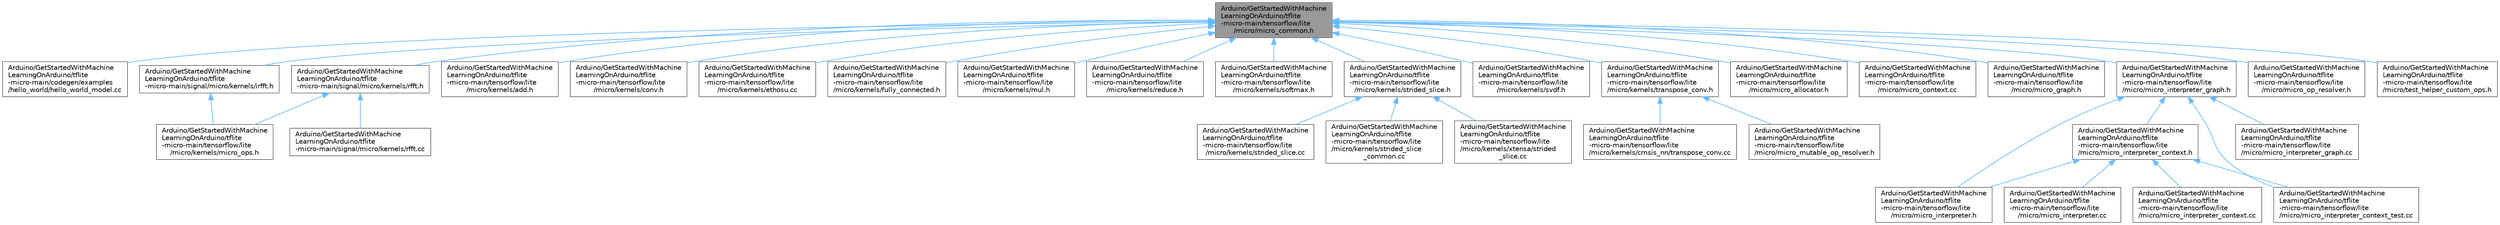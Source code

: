 digraph "Arduino/GetStartedWithMachineLearningOnArduino/tflite-micro-main/tensorflow/lite/micro/micro_common.h"
{
 // LATEX_PDF_SIZE
  bgcolor="transparent";
  edge [fontname=Helvetica,fontsize=10,labelfontname=Helvetica,labelfontsize=10];
  node [fontname=Helvetica,fontsize=10,shape=box,height=0.2,width=0.4];
  Node1 [id="Node000001",label="Arduino/GetStartedWithMachine\lLearningOnArduino/tflite\l-micro-main/tensorflow/lite\l/micro/micro_common.h",height=0.2,width=0.4,color="gray40", fillcolor="grey60", style="filled", fontcolor="black",tooltip=" "];
  Node1 -> Node2 [id="edge36_Node000001_Node000002",dir="back",color="steelblue1",style="solid",tooltip=" "];
  Node2 [id="Node000002",label="Arduino/GetStartedWithMachine\lLearningOnArduino/tflite\l-micro-main/codegen/examples\l/hello_world/hello_world_model.cc",height=0.2,width=0.4,color="grey40", fillcolor="white", style="filled",URL="$hello__world__model_8cc.html",tooltip=" "];
  Node1 -> Node3 [id="edge37_Node000001_Node000003",dir="back",color="steelblue1",style="solid",tooltip=" "];
  Node3 [id="Node000003",label="Arduino/GetStartedWithMachine\lLearningOnArduino/tflite\l-micro-main/signal/micro/kernels/irfft.h",height=0.2,width=0.4,color="grey40", fillcolor="white", style="filled",URL="$micro_2kernels_2irfft_8h.html",tooltip=" "];
  Node3 -> Node4 [id="edge38_Node000003_Node000004",dir="back",color="steelblue1",style="solid",tooltip=" "];
  Node4 [id="Node000004",label="Arduino/GetStartedWithMachine\lLearningOnArduino/tflite\l-micro-main/tensorflow/lite\l/micro/kernels/micro_ops.h",height=0.2,width=0.4,color="grey40", fillcolor="white", style="filled",URL="$_arduino_2_get_started_with_machine_learning_on_arduino_2tflite-micro-main_2tensorflow_2lite_2micro_2kernels_2micro__ops_8h.html",tooltip=" "];
  Node1 -> Node5 [id="edge39_Node000001_Node000005",dir="back",color="steelblue1",style="solid",tooltip=" "];
  Node5 [id="Node000005",label="Arduino/GetStartedWithMachine\lLearningOnArduino/tflite\l-micro-main/signal/micro/kernels/rfft.h",height=0.2,width=0.4,color="grey40", fillcolor="white", style="filled",URL="$micro_2kernels_2rfft_8h.html",tooltip=" "];
  Node5 -> Node6 [id="edge40_Node000005_Node000006",dir="back",color="steelblue1",style="solid",tooltip=" "];
  Node6 [id="Node000006",label="Arduino/GetStartedWithMachine\lLearningOnArduino/tflite\l-micro-main/signal/micro/kernels/rfft.cc",height=0.2,width=0.4,color="grey40", fillcolor="white", style="filled",URL="$rfft_8cc.html",tooltip=" "];
  Node5 -> Node4 [id="edge41_Node000005_Node000004",dir="back",color="steelblue1",style="solid",tooltip=" "];
  Node1 -> Node7 [id="edge42_Node000001_Node000007",dir="back",color="steelblue1",style="solid",tooltip=" "];
  Node7 [id="Node000007",label="Arduino/GetStartedWithMachine\lLearningOnArduino/tflite\l-micro-main/tensorflow/lite\l/micro/kernels/add.h",height=0.2,width=0.4,color="grey40", fillcolor="white", style="filled",URL="$_arduino_2_get_started_with_machine_learning_on_arduino_2tflite-micro-main_2tensorflow_2lite_2micro_2kernels_2add_8h.html",tooltip=" "];
  Node1 -> Node8 [id="edge43_Node000001_Node000008",dir="back",color="steelblue1",style="solid",tooltip=" "];
  Node8 [id="Node000008",label="Arduino/GetStartedWithMachine\lLearningOnArduino/tflite\l-micro-main/tensorflow/lite\l/micro/kernels/conv.h",height=0.2,width=0.4,color="grey40", fillcolor="white", style="filled",URL="$_arduino_2_get_started_with_machine_learning_on_arduino_2tflite-micro-main_2tensorflow_2lite_2micro_2kernels_2conv_8h.html",tooltip=" "];
  Node1 -> Node9 [id="edge44_Node000001_Node000009",dir="back",color="steelblue1",style="solid",tooltip=" "];
  Node9 [id="Node000009",label="Arduino/GetStartedWithMachine\lLearningOnArduino/tflite\l-micro-main/tensorflow/lite\l/micro/kernels/ethosu.cc",height=0.2,width=0.4,color="grey40", fillcolor="white", style="filled",URL="$ethosu_8cc.html",tooltip=" "];
  Node1 -> Node10 [id="edge45_Node000001_Node000010",dir="back",color="steelblue1",style="solid",tooltip=" "];
  Node10 [id="Node000010",label="Arduino/GetStartedWithMachine\lLearningOnArduino/tflite\l-micro-main/tensorflow/lite\l/micro/kernels/fully_connected.h",height=0.2,width=0.4,color="grey40", fillcolor="white", style="filled",URL="$_arduino_2_get_started_with_machine_learning_on_arduino_2tflite-micro-main_2tensorflow_2lite_2mi4d4d17c31cb7c0a3c97487c72609843b.html",tooltip=" "];
  Node1 -> Node11 [id="edge46_Node000001_Node000011",dir="back",color="steelblue1",style="solid",tooltip=" "];
  Node11 [id="Node000011",label="Arduino/GetStartedWithMachine\lLearningOnArduino/tflite\l-micro-main/tensorflow/lite\l/micro/kernels/mul.h",height=0.2,width=0.4,color="grey40", fillcolor="white", style="filled",URL="$_arduino_2_get_started_with_machine_learning_on_arduino_2tflite-micro-main_2tensorflow_2lite_2micro_2kernels_2mul_8h.html",tooltip=" "];
  Node1 -> Node12 [id="edge47_Node000001_Node000012",dir="back",color="steelblue1",style="solid",tooltip=" "];
  Node12 [id="Node000012",label="Arduino/GetStartedWithMachine\lLearningOnArduino/tflite\l-micro-main/tensorflow/lite\l/micro/kernels/reduce.h",height=0.2,width=0.4,color="grey40", fillcolor="white", style="filled",URL="$_arduino_2_get_started_with_machine_learning_on_arduino_2tflite-micro-main_2tensorflow_2lite_2micro_2kernels_2reduce_8h.html",tooltip=" "];
  Node1 -> Node13 [id="edge48_Node000001_Node000013",dir="back",color="steelblue1",style="solid",tooltip=" "];
  Node13 [id="Node000013",label="Arduino/GetStartedWithMachine\lLearningOnArduino/tflite\l-micro-main/tensorflow/lite\l/micro/kernels/softmax.h",height=0.2,width=0.4,color="grey40", fillcolor="white", style="filled",URL="$_arduino_2_get_started_with_machine_learning_on_arduino_2tflite-micro-main_2tensorflow_2lite_2micro_2kernels_2softmax_8h.html",tooltip=" "];
  Node1 -> Node14 [id="edge49_Node000001_Node000014",dir="back",color="steelblue1",style="solid",tooltip=" "];
  Node14 [id="Node000014",label="Arduino/GetStartedWithMachine\lLearningOnArduino/tflite\l-micro-main/tensorflow/lite\l/micro/kernels/strided_slice.h",height=0.2,width=0.4,color="grey40", fillcolor="white", style="filled",URL="$_arduino_2_get_started_with_machine_learning_on_arduino_2tflite-micro-main_2tensorflow_2lite_2micro_2kernels_2strided__slice_8h.html",tooltip=" "];
  Node14 -> Node15 [id="edge50_Node000014_Node000015",dir="back",color="steelblue1",style="solid",tooltip=" "];
  Node15 [id="Node000015",label="Arduino/GetStartedWithMachine\lLearningOnArduino/tflite\l-micro-main/tensorflow/lite\l/micro/kernels/strided_slice.cc",height=0.2,width=0.4,color="grey40", fillcolor="white", style="filled",URL="$strided__slice_8cc.html",tooltip=" "];
  Node14 -> Node16 [id="edge51_Node000014_Node000016",dir="back",color="steelblue1",style="solid",tooltip=" "];
  Node16 [id="Node000016",label="Arduino/GetStartedWithMachine\lLearningOnArduino/tflite\l-micro-main/tensorflow/lite\l/micro/kernels/strided_slice\l_common.cc",height=0.2,width=0.4,color="grey40", fillcolor="white", style="filled",URL="$strided__slice__common_8cc.html",tooltip=" "];
  Node14 -> Node17 [id="edge52_Node000014_Node000017",dir="back",color="steelblue1",style="solid",tooltip=" "];
  Node17 [id="Node000017",label="Arduino/GetStartedWithMachine\lLearningOnArduino/tflite\l-micro-main/tensorflow/lite\l/micro/kernels/xtensa/strided\l_slice.cc",height=0.2,width=0.4,color="grey40", fillcolor="white", style="filled",URL="$xtensa_2strided__slice_8cc.html",tooltip=" "];
  Node1 -> Node18 [id="edge53_Node000001_Node000018",dir="back",color="steelblue1",style="solid",tooltip=" "];
  Node18 [id="Node000018",label="Arduino/GetStartedWithMachine\lLearningOnArduino/tflite\l-micro-main/tensorflow/lite\l/micro/kernels/svdf.h",height=0.2,width=0.4,color="grey40", fillcolor="white", style="filled",URL="$_arduino_2_get_started_with_machine_learning_on_arduino_2tflite-micro-main_2tensorflow_2lite_2micro_2kernels_2svdf_8h.html",tooltip=" "];
  Node1 -> Node19 [id="edge54_Node000001_Node000019",dir="back",color="steelblue1",style="solid",tooltip=" "];
  Node19 [id="Node000019",label="Arduino/GetStartedWithMachine\lLearningOnArduino/tflite\l-micro-main/tensorflow/lite\l/micro/kernels/transpose_conv.h",height=0.2,width=0.4,color="grey40", fillcolor="white", style="filled",URL="$_arduino_2_get_started_with_machine_learning_on_arduino_2tflite-micro-main_2tensorflow_2lite_2mifd9ae5008c3d7d5d9b32ea9ea7382ac2.html",tooltip=" "];
  Node19 -> Node20 [id="edge55_Node000019_Node000020",dir="back",color="steelblue1",style="solid",tooltip=" "];
  Node20 [id="Node000020",label="Arduino/GetStartedWithMachine\lLearningOnArduino/tflite\l-micro-main/tensorflow/lite\l/micro/kernels/cmsis_nn/transpose_conv.cc",height=0.2,width=0.4,color="grey40", fillcolor="white", style="filled",URL="$cmsis__nn_2transpose__conv_8cc.html",tooltip=" "];
  Node19 -> Node21 [id="edge56_Node000019_Node000021",dir="back",color="steelblue1",style="solid",tooltip=" "];
  Node21 [id="Node000021",label="Arduino/GetStartedWithMachine\lLearningOnArduino/tflite\l-micro-main/tensorflow/lite\l/micro/micro_mutable_op_resolver.h",height=0.2,width=0.4,color="grey40", fillcolor="white", style="filled",URL="$_arduino_2_get_started_with_machine_learning_on_arduino_2tflite-micro-main_2tensorflow_2lite_2miccd0ee3228a04dbd7b87053d9cebd437.html",tooltip=" "];
  Node1 -> Node22 [id="edge57_Node000001_Node000022",dir="back",color="steelblue1",style="solid",tooltip=" "];
  Node22 [id="Node000022",label="Arduino/GetStartedWithMachine\lLearningOnArduino/tflite\l-micro-main/tensorflow/lite\l/micro/micro_allocator.h",height=0.2,width=0.4,color="grey40", fillcolor="white", style="filled",URL="$_arduino_2_get_started_with_machine_learning_on_arduino_2tflite-micro-main_2tensorflow_2lite_2micro_2micro__allocator_8h.html",tooltip=" "];
  Node1 -> Node23 [id="edge58_Node000001_Node000023",dir="back",color="steelblue1",style="solid",tooltip=" "];
  Node23 [id="Node000023",label="Arduino/GetStartedWithMachine\lLearningOnArduino/tflite\l-micro-main/tensorflow/lite\l/micro/micro_context.cc",height=0.2,width=0.4,color="grey40", fillcolor="white", style="filled",URL="$micro__context_8cc.html",tooltip=" "];
  Node1 -> Node24 [id="edge59_Node000001_Node000024",dir="back",color="steelblue1",style="solid",tooltip=" "];
  Node24 [id="Node000024",label="Arduino/GetStartedWithMachine\lLearningOnArduino/tflite\l-micro-main/tensorflow/lite\l/micro/micro_graph.h",height=0.2,width=0.4,color="grey40", fillcolor="white", style="filled",URL="$_arduino_2_get_started_with_machine_learning_on_arduino_2tflite-micro-main_2tensorflow_2lite_2micro_2micro__graph_8h.html",tooltip=" "];
  Node1 -> Node25 [id="edge60_Node000001_Node000025",dir="back",color="steelblue1",style="solid",tooltip=" "];
  Node25 [id="Node000025",label="Arduino/GetStartedWithMachine\lLearningOnArduino/tflite\l-micro-main/tensorflow/lite\l/micro/micro_interpreter_graph.h",height=0.2,width=0.4,color="grey40", fillcolor="white", style="filled",URL="$micro__interpreter__graph_8h.html",tooltip=" "];
  Node25 -> Node26 [id="edge61_Node000025_Node000026",dir="back",color="steelblue1",style="solid",tooltip=" "];
  Node26 [id="Node000026",label="Arduino/GetStartedWithMachine\lLearningOnArduino/tflite\l-micro-main/tensorflow/lite\l/micro/micro_interpreter.h",height=0.2,width=0.4,color="grey40", fillcolor="white", style="filled",URL="$_arduino_2_get_started_with_machine_learning_on_arduino_2tflite-micro-main_2tensorflow_2lite_2micro_2micro__interpreter_8h.html",tooltip=" "];
  Node25 -> Node27 [id="edge62_Node000025_Node000027",dir="back",color="steelblue1",style="solid",tooltip=" "];
  Node27 [id="Node000027",label="Arduino/GetStartedWithMachine\lLearningOnArduino/tflite\l-micro-main/tensorflow/lite\l/micro/micro_interpreter_context.h",height=0.2,width=0.4,color="grey40", fillcolor="white", style="filled",URL="$micro__interpreter__context_8h.html",tooltip=" "];
  Node27 -> Node28 [id="edge63_Node000027_Node000028",dir="back",color="steelblue1",style="solid",tooltip=" "];
  Node28 [id="Node000028",label="Arduino/GetStartedWithMachine\lLearningOnArduino/tflite\l-micro-main/tensorflow/lite\l/micro/micro_interpreter.cc",height=0.2,width=0.4,color="grey40", fillcolor="white", style="filled",URL="$micro__interpreter_8cc.html",tooltip=" "];
  Node27 -> Node26 [id="edge64_Node000027_Node000026",dir="back",color="steelblue1",style="solid",tooltip=" "];
  Node27 -> Node29 [id="edge65_Node000027_Node000029",dir="back",color="steelblue1",style="solid",tooltip=" "];
  Node29 [id="Node000029",label="Arduino/GetStartedWithMachine\lLearningOnArduino/tflite\l-micro-main/tensorflow/lite\l/micro/micro_interpreter_context.cc",height=0.2,width=0.4,color="grey40", fillcolor="white", style="filled",URL="$micro__interpreter__context_8cc.html",tooltip=" "];
  Node27 -> Node30 [id="edge66_Node000027_Node000030",dir="back",color="steelblue1",style="solid",tooltip=" "];
  Node30 [id="Node000030",label="Arduino/GetStartedWithMachine\lLearningOnArduino/tflite\l-micro-main/tensorflow/lite\l/micro/micro_interpreter_context_test.cc",height=0.2,width=0.4,color="grey40", fillcolor="white", style="filled",URL="$micro__interpreter__context__test_8cc.html",tooltip=" "];
  Node25 -> Node30 [id="edge67_Node000025_Node000030",dir="back",color="steelblue1",style="solid",tooltip=" "];
  Node25 -> Node31 [id="edge68_Node000025_Node000031",dir="back",color="steelblue1",style="solid",tooltip=" "];
  Node31 [id="Node000031",label="Arduino/GetStartedWithMachine\lLearningOnArduino/tflite\l-micro-main/tensorflow/lite\l/micro/micro_interpreter_graph.cc",height=0.2,width=0.4,color="grey40", fillcolor="white", style="filled",URL="$micro__interpreter__graph_8cc.html",tooltip=" "];
  Node1 -> Node32 [id="edge69_Node000001_Node000032",dir="back",color="steelblue1",style="solid",tooltip=" "];
  Node32 [id="Node000032",label="Arduino/GetStartedWithMachine\lLearningOnArduino/tflite\l-micro-main/tensorflow/lite\l/micro/micro_op_resolver.h",height=0.2,width=0.4,color="grey40", fillcolor="white", style="filled",URL="$_arduino_2_get_started_with_machine_learning_on_arduino_2tflite-micro-main_2tensorflow_2lite_2micro_2micro__op__resolver_8h.html",tooltip=" "];
  Node1 -> Node33 [id="edge70_Node000001_Node000033",dir="back",color="steelblue1",style="solid",tooltip=" "];
  Node33 [id="Node000033",label="Arduino/GetStartedWithMachine\lLearningOnArduino/tflite\l-micro-main/tensorflow/lite\l/micro/test_helper_custom_ops.h",height=0.2,width=0.4,color="grey40", fillcolor="white", style="filled",URL="$_arduino_2_get_started_with_machine_learning_on_arduino_2tflite-micro-main_2tensorflow_2lite_2mi59a1de679e5b03c8770eb83ecaae37b9.html",tooltip=" "];
}
